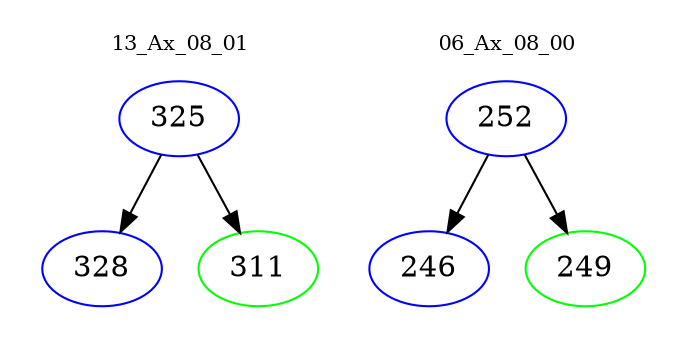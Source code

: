 digraph{
subgraph cluster_0 {
color = white
label = "13_Ax_08_01";
fontsize=10;
T0_325 [label="325", color="blue"]
T0_325 -> T0_328 [color="black"]
T0_328 [label="328", color="blue"]
T0_325 -> T0_311 [color="black"]
T0_311 [label="311", color="green"]
}
subgraph cluster_1 {
color = white
label = "06_Ax_08_00";
fontsize=10;
T1_252 [label="252", color="blue"]
T1_252 -> T1_246 [color="black"]
T1_246 [label="246", color="blue"]
T1_252 -> T1_249 [color="black"]
T1_249 [label="249", color="green"]
}
}
